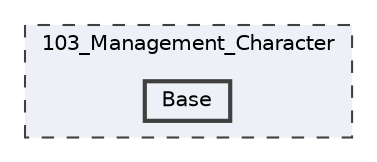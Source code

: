 digraph "103_Management_Character/Base"
{
 // LATEX_PDF_SIZE
  bgcolor="transparent";
  edge [fontname=Helvetica,fontsize=10,labelfontname=Helvetica,labelfontsize=10];
  node [fontname=Helvetica,fontsize=10,shape=box,height=0.2,width=0.4];
  compound=true
  subgraph clusterdir_d1bb76d359c362a55a401c527b0a36f1 {
    graph [ bgcolor="#edf0f7", pencolor="grey25", label="103_Management_Character", fontname=Helvetica,fontsize=10 style="filled,dashed", URL="dir_d1bb76d359c362a55a401c527b0a36f1.html",tooltip=""]
  dir_edbb0e7d13291f5427bd6f1a6c8f6093 [label="Base", fillcolor="#edf0f7", color="grey25", style="filled,bold", URL="dir_edbb0e7d13291f5427bd6f1a6c8f6093.html",tooltip=""];
  }
}

